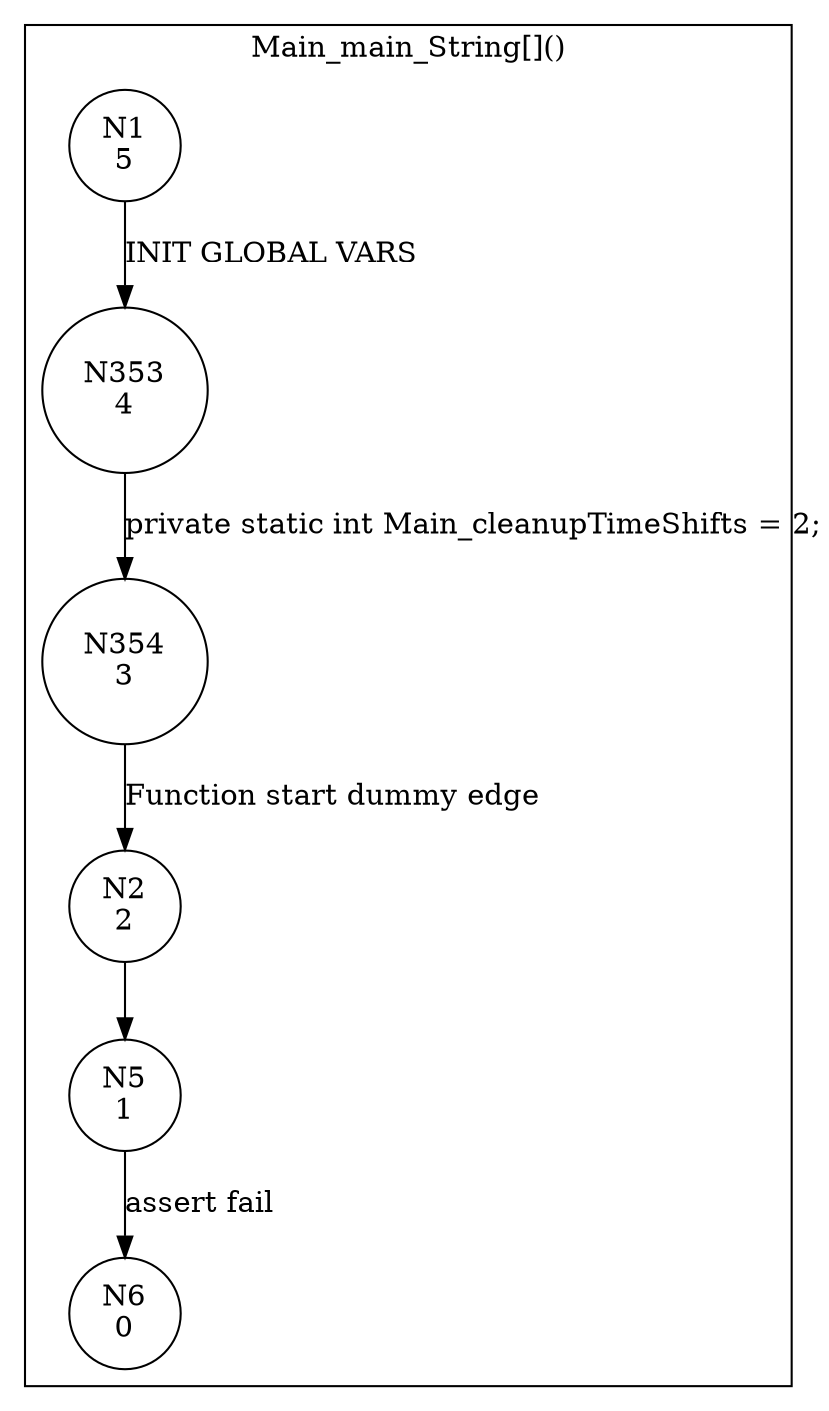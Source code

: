 digraph CFA {
1 [shape="circle" label="N1\n5"]
353 [shape="circle" label="N353\n4"]
354 [shape="circle" label="N354\n3"]
2 [shape="circle" label="N2\n2"]
5 [shape="circle" label="N5\n1"]
6 [shape="circle" label="N6\n0"]
node [shape="circle"]
subgraph cluster_Actions_Actions {
label="Actions_Actions()"
}
subgraph cluster_Actions_Specification1 {
label="Actions_Specification1()"
}
subgraph cluster_Actions_getSystemState {
label="Actions_getSystemState()"
}
subgraph cluster_Actions_methaneChange {
label="Actions_methaneChange()"
}
subgraph cluster_Actions_startSystem {
label="Actions_startSystem()"
}
subgraph cluster_Actions_stopSystem {
label="Actions_stopSystem()"
}
subgraph cluster_Actions_timeShift {
label="Actions_timeShift()"
}
subgraph cluster_Actions_waterRise {
label="Actions_waterRise()"
}
subgraph cluster_Main_Main {
label="Main_Main()"
}
subgraph cluster_Main_getBoolean {
label="Main_getBoolean()"
}
subgraph cluster_Main_main_String_array {
label="Main_main_String[]()"
1 -> 353 [label="INIT GLOBAL VARS"]
353 -> 354 [label="private static int Main_cleanupTimeShifts = 2;"]
354 -> 2 [label="Function start dummy edge"]
2 -> 5 [label=""]
5 -> 6 [label="assert fail"]}
subgraph cluster_Main_randomSequenceOfActions_int {
label="Main_randomSequenceOfActions_int()"
}
subgraph cluster_MinePumpSystem_Environment_Environment {
label="MinePumpSystem.Environment_Environment()"
}
subgraph cluster_MinePumpSystem_Environment_changeMethaneLevel {
label="MinePumpSystem.Environment_changeMethaneLevel()"
}
subgraph cluster_MinePumpSystem_Environment_getWaterLevel {
label="MinePumpSystem.Environment_getWaterLevel()"
}
subgraph cluster_MinePumpSystem_Environment_isHighWaterSensorDry {
label="MinePumpSystem.Environment_isHighWaterSensorDry()"
}
subgraph cluster_MinePumpSystem_Environment_isLowWaterSensorDry {
label="MinePumpSystem.Environment_isLowWaterSensorDry()"
}
subgraph cluster_MinePumpSystem_Environment_isMethaneLevelCritical {
label="MinePumpSystem.Environment_isMethaneLevelCritical()"
}
subgraph cluster_MinePumpSystem_Environment_lowerWaterLevel {
label="MinePumpSystem.Environment_lowerWaterLevel()"
}
subgraph cluster_MinePumpSystem_Environment_toString {
label="MinePumpSystem.Environment_toString()"
}
subgraph cluster_MinePumpSystem_Environment_waterRise {
label="MinePumpSystem.Environment_waterRise()"
}
subgraph cluster_MinePumpSystem_MinePump_MinePump_MinePumpSystem_Environment {
label="MinePumpSystem.MinePump_MinePump_MinePumpSystem.Environment()"
}
subgraph cluster_MinePumpSystem_MinePump_activatePump {
label="MinePumpSystem.MinePump_activatePump()"
}
subgraph cluster_MinePumpSystem_MinePump_activatePump__wrappee__lowWaterSensor {
label="MinePumpSystem.MinePump_activatePump__wrappee__lowWaterSensor()"
}
subgraph cluster_MinePumpSystem_MinePump_deactivatePump {
label="MinePumpSystem.MinePump_deactivatePump()"
}
subgraph cluster_MinePumpSystem_MinePump_getEnv {
label="MinePumpSystem.MinePump_getEnv()"
}
subgraph cluster_MinePumpSystem_MinePump_isHighWaterLevel {
label="MinePumpSystem.MinePump_isHighWaterLevel()"
}
subgraph cluster_MinePumpSystem_MinePump_isLowWaterLevel {
label="MinePumpSystem.MinePump_isLowWaterLevel()"
}
subgraph cluster_MinePumpSystem_MinePump_isMethaneAlarm {
label="MinePumpSystem.MinePump_isMethaneAlarm()"
}
subgraph cluster_MinePumpSystem_MinePump_isPumpRunning {
label="MinePumpSystem.MinePump_isPumpRunning()"
}
subgraph cluster_MinePumpSystem_MinePump_isSystemActive {
label="MinePumpSystem.MinePump_isSystemActive()"
}
subgraph cluster_MinePumpSystem_MinePump_processEnvironment {
label="MinePumpSystem.MinePump_processEnvironment()"
}
subgraph cluster_MinePumpSystem_MinePump_processEnvironment__wrappee__base {
label="MinePumpSystem.MinePump_processEnvironment__wrappee__base()"
}
subgraph cluster_MinePumpSystem_MinePump_processEnvironment__wrappee__highWaterSensor {
label="MinePumpSystem.MinePump_processEnvironment__wrappee__highWaterSensor()"
}
subgraph cluster_MinePumpSystem_MinePump_processEnvironment__wrappee__methaneQuery {
label="MinePumpSystem.MinePump_processEnvironment__wrappee__methaneQuery()"
}
subgraph cluster_MinePumpSystem_MinePump_startSystem {
label="MinePumpSystem.MinePump_startSystem()"
}
subgraph cluster_MinePumpSystem_MinePump_stopSystem {
label="MinePumpSystem.MinePump_stopSystem()"
}
subgraph cluster_MinePumpSystem_MinePump_timeShift {
label="MinePumpSystem.MinePump_timeShift()"
}
subgraph cluster_MinePumpSystem_MinePump_toString {
label="MinePumpSystem.MinePump_toString()"
}
}